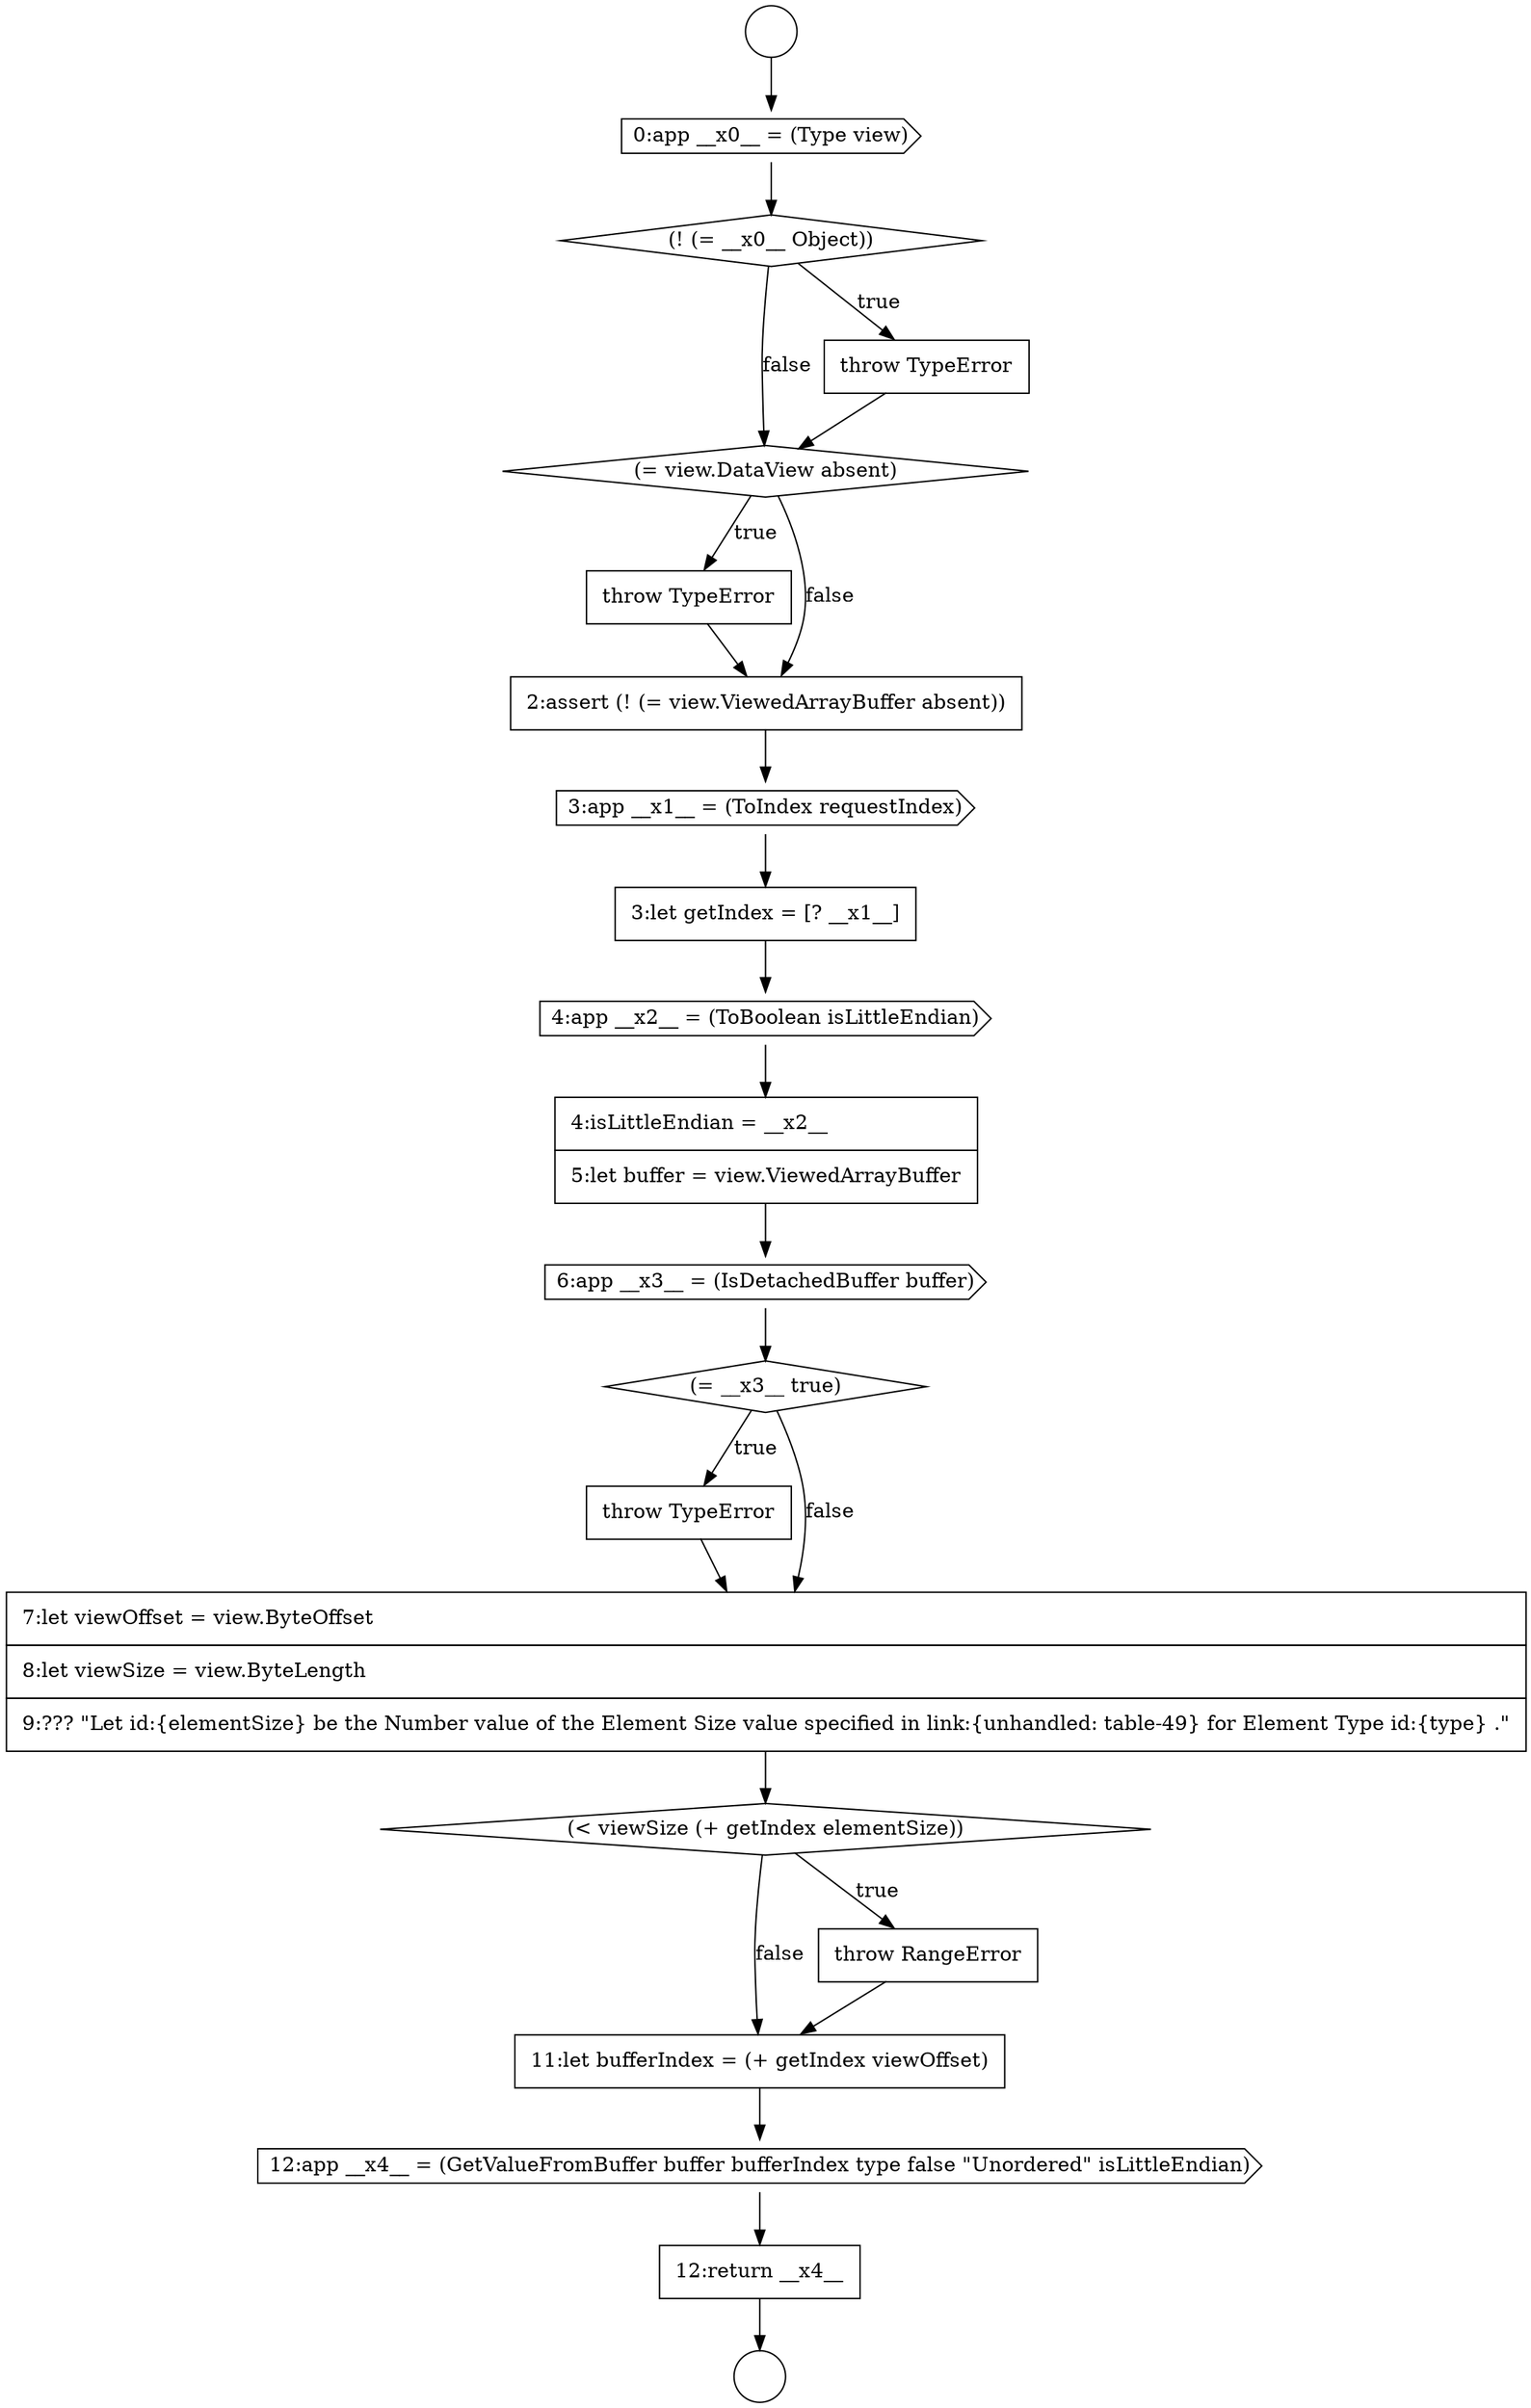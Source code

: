 digraph {
  node16444 [shape=cds, label=<<font color="black">4:app __x2__ = (ToBoolean isLittleEndian)</font>> color="black" fillcolor="white" style=filled]
  node16452 [shape=none, margin=0, label=<<font color="black">
    <table border="0" cellborder="1" cellspacing="0" cellpadding="10">
      <tr><td align="left">11:let bufferIndex = (+ getIndex viewOffset)</td></tr>
    </table>
  </font>> color="black" fillcolor="white" style=filled]
  node16448 [shape=none, margin=0, label=<<font color="black">
    <table border="0" cellborder="1" cellspacing="0" cellpadding="10">
      <tr><td align="left">throw TypeError</td></tr>
    </table>
  </font>> color="black" fillcolor="white" style=filled]
  node16440 [shape=none, margin=0, label=<<font color="black">
    <table border="0" cellborder="1" cellspacing="0" cellpadding="10">
      <tr><td align="left">throw TypeError</td></tr>
    </table>
  </font>> color="black" fillcolor="white" style=filled]
  node16441 [shape=none, margin=0, label=<<font color="black">
    <table border="0" cellborder="1" cellspacing="0" cellpadding="10">
      <tr><td align="left">2:assert (! (= view.ViewedArrayBuffer absent))</td></tr>
    </table>
  </font>> color="black" fillcolor="white" style=filled]
  node16445 [shape=none, margin=0, label=<<font color="black">
    <table border="0" cellborder="1" cellspacing="0" cellpadding="10">
      <tr><td align="left">4:isLittleEndian = __x2__</td></tr>
      <tr><td align="left">5:let buffer = view.ViewedArrayBuffer</td></tr>
    </table>
  </font>> color="black" fillcolor="white" style=filled]
  node16435 [shape=circle label=" " color="black" fillcolor="white" style=filled]
  node16442 [shape=cds, label=<<font color="black">3:app __x1__ = (ToIndex requestIndex)</font>> color="black" fillcolor="white" style=filled]
  node16446 [shape=cds, label=<<font color="black">6:app __x3__ = (IsDetachedBuffer buffer)</font>> color="black" fillcolor="white" style=filled]
  node16447 [shape=diamond, label=<<font color="black">(= __x3__ true)</font>> color="black" fillcolor="white" style=filled]
  node16434 [shape=circle label=" " color="black" fillcolor="white" style=filled]
  node16449 [shape=none, margin=0, label=<<font color="black">
    <table border="0" cellborder="1" cellspacing="0" cellpadding="10">
      <tr><td align="left">7:let viewOffset = view.ByteOffset</td></tr>
      <tr><td align="left">8:let viewSize = view.ByteLength</td></tr>
      <tr><td align="left">9:??? &quot;Let id:{elementSize} be the Number value of the Element Size value specified in link:{unhandled: table-49} for Element Type id:{type} .&quot;</td></tr>
    </table>
  </font>> color="black" fillcolor="white" style=filled]
  node16437 [shape=diamond, label=<<font color="black">(! (= __x0__ Object))</font>> color="black" fillcolor="white" style=filled]
  node16436 [shape=cds, label=<<font color="black">0:app __x0__ = (Type view)</font>> color="black" fillcolor="white" style=filled]
  node16451 [shape=none, margin=0, label=<<font color="black">
    <table border="0" cellborder="1" cellspacing="0" cellpadding="10">
      <tr><td align="left">throw RangeError</td></tr>
    </table>
  </font>> color="black" fillcolor="white" style=filled]
  node16454 [shape=none, margin=0, label=<<font color="black">
    <table border="0" cellborder="1" cellspacing="0" cellpadding="10">
      <tr><td align="left">12:return __x4__</td></tr>
    </table>
  </font>> color="black" fillcolor="white" style=filled]
  node16439 [shape=diamond, label=<<font color="black">(= view.DataView absent)</font>> color="black" fillcolor="white" style=filled]
  node16450 [shape=diamond, label=<<font color="black">(&lt; viewSize (+ getIndex elementSize))</font>> color="black" fillcolor="white" style=filled]
  node16443 [shape=none, margin=0, label=<<font color="black">
    <table border="0" cellborder="1" cellspacing="0" cellpadding="10">
      <tr><td align="left">3:let getIndex = [? __x1__]</td></tr>
    </table>
  </font>> color="black" fillcolor="white" style=filled]
  node16438 [shape=none, margin=0, label=<<font color="black">
    <table border="0" cellborder="1" cellspacing="0" cellpadding="10">
      <tr><td align="left">throw TypeError</td></tr>
    </table>
  </font>> color="black" fillcolor="white" style=filled]
  node16453 [shape=cds, label=<<font color="black">12:app __x4__ = (GetValueFromBuffer buffer bufferIndex type false &quot;Unordered&quot; isLittleEndian)</font>> color="black" fillcolor="white" style=filled]
  node16453 -> node16454 [ color="black"]
  node16449 -> node16450 [ color="black"]
  node16448 -> node16449 [ color="black"]
  node16450 -> node16451 [label=<<font color="black">true</font>> color="black"]
  node16450 -> node16452 [label=<<font color="black">false</font>> color="black"]
  node16452 -> node16453 [ color="black"]
  node16447 -> node16448 [label=<<font color="black">true</font>> color="black"]
  node16447 -> node16449 [label=<<font color="black">false</font>> color="black"]
  node16446 -> node16447 [ color="black"]
  node16439 -> node16440 [label=<<font color="black">true</font>> color="black"]
  node16439 -> node16441 [label=<<font color="black">false</font>> color="black"]
  node16444 -> node16445 [ color="black"]
  node16437 -> node16438 [label=<<font color="black">true</font>> color="black"]
  node16437 -> node16439 [label=<<font color="black">false</font>> color="black"]
  node16443 -> node16444 [ color="black"]
  node16451 -> node16452 [ color="black"]
  node16442 -> node16443 [ color="black"]
  node16445 -> node16446 [ color="black"]
  node16438 -> node16439 [ color="black"]
  node16441 -> node16442 [ color="black"]
  node16436 -> node16437 [ color="black"]
  node16440 -> node16441 [ color="black"]
  node16454 -> node16435 [ color="black"]
  node16434 -> node16436 [ color="black"]
}
